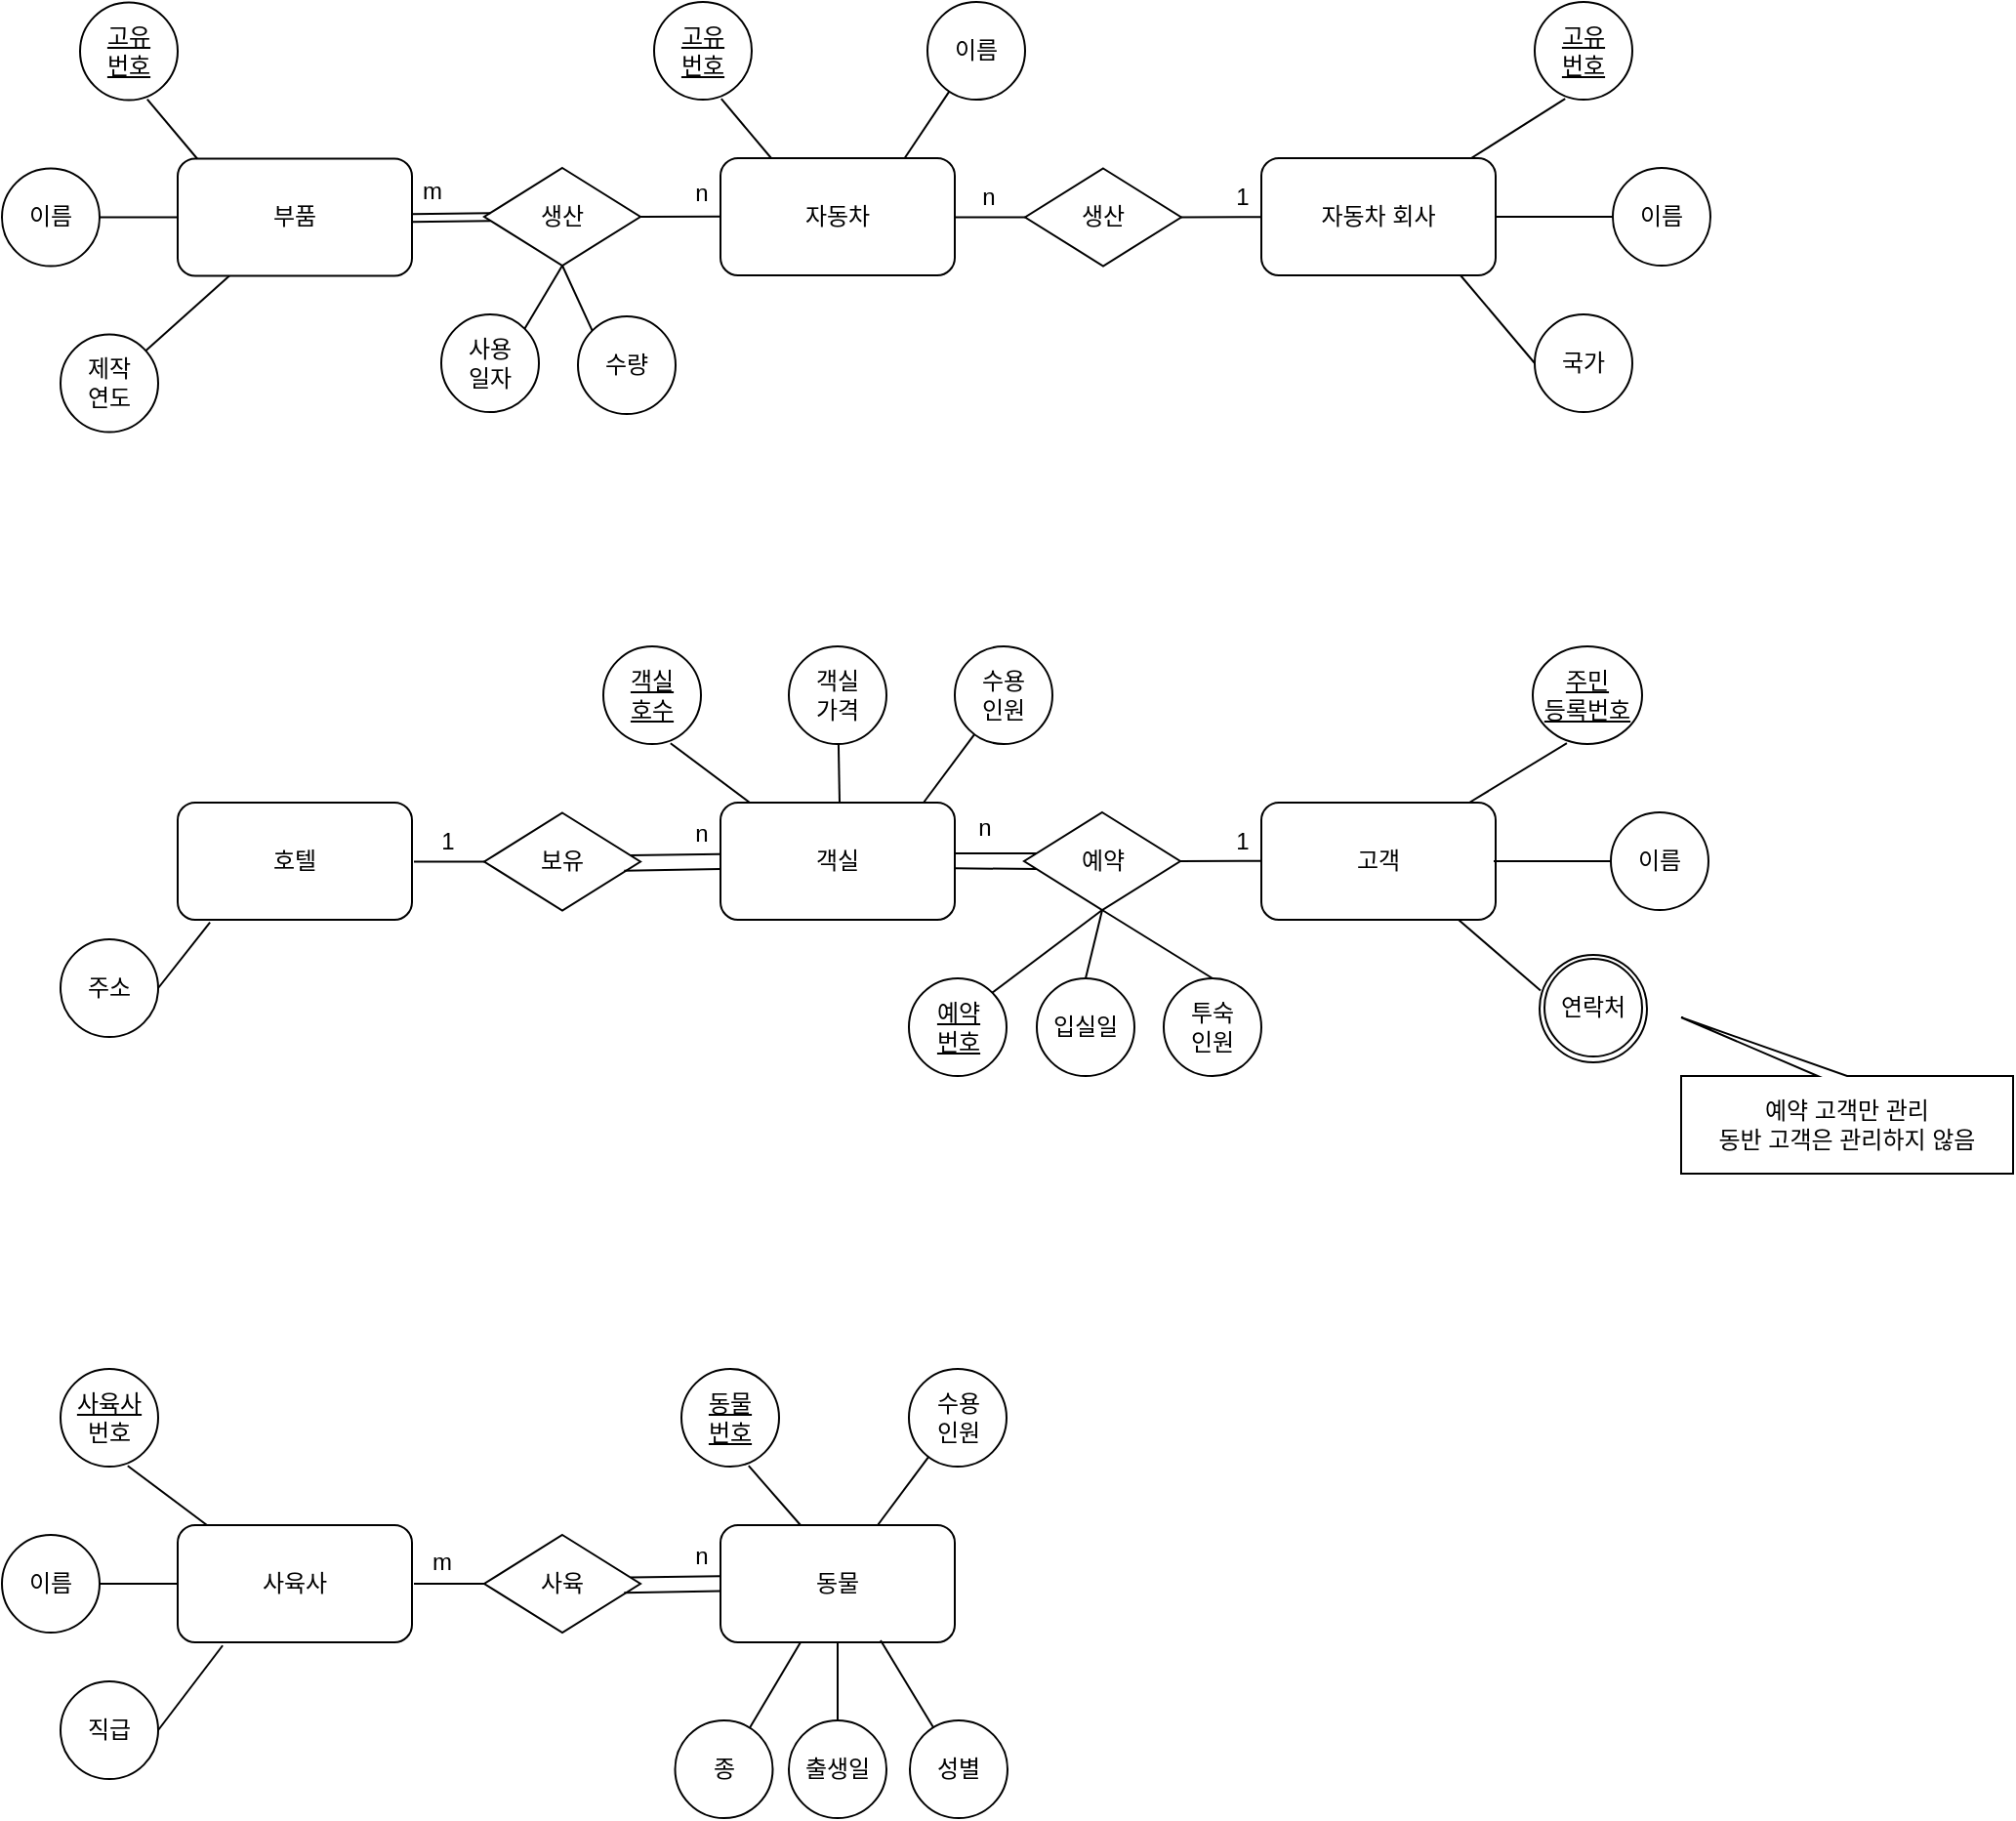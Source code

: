 <mxfile version="13.8.2" type="github">
  <diagram id="6OI7xfDhPmefR2EX4nhi" name="Page-1">
    <mxGraphModel dx="1693" dy="669" grid="1" gridSize="10" guides="1" tooltips="1" connect="1" arrows="1" fold="1" page="1" pageScale="1" pageWidth="827" pageHeight="1169" math="0" shadow="0">
      <root>
        <mxCell id="0" />
        <mxCell id="1" parent="0" />
        <mxCell id="JmjcJuFU0oESs9ChOXzf-144" value="" style="ellipse;whiteSpace=wrap;html=1;aspect=fixed;" vertex="1" parent="1">
          <mxGeometry x="-32.5" y="508" width="55" height="55" as="geometry" />
        </mxCell>
        <mxCell id="JmjcJuFU0oESs9ChOXzf-4" value="부품" style="rounded=1;whiteSpace=wrap;html=1;" vertex="1" parent="1">
          <mxGeometry x="-730" y="100.25" width="120" height="60" as="geometry" />
        </mxCell>
        <mxCell id="JmjcJuFU0oESs9ChOXzf-5" value="자동차 회사" style="rounded=1;whiteSpace=wrap;html=1;" vertex="1" parent="1">
          <mxGeometry x="-175" y="100" width="120" height="60" as="geometry" />
        </mxCell>
        <mxCell id="JmjcJuFU0oESs9ChOXzf-6" value="&lt;u&gt;고유&lt;br&gt;번호&lt;/u&gt;" style="ellipse;whiteSpace=wrap;html=1;" vertex="1" parent="1">
          <mxGeometry x="-780" y="20.25" width="50" height="50" as="geometry" />
        </mxCell>
        <mxCell id="JmjcJuFU0oESs9ChOXzf-7" value="이름" style="ellipse;whiteSpace=wrap;html=1;" vertex="1" parent="1">
          <mxGeometry x="-820" y="105.25" width="50" height="50" as="geometry" />
        </mxCell>
        <mxCell id="JmjcJuFU0oESs9ChOXzf-8" value="제작&lt;br&gt;연도" style="ellipse;whiteSpace=wrap;html=1;" vertex="1" parent="1">
          <mxGeometry x="-790" y="190.25" width="50" height="50" as="geometry" />
        </mxCell>
        <mxCell id="JmjcJuFU0oESs9ChOXzf-9" value="" style="endArrow=none;html=1;entryX=0.688;entryY=0.992;entryDx=0;entryDy=0;entryPerimeter=0;" edge="1" parent="1" target="JmjcJuFU0oESs9ChOXzf-6">
          <mxGeometry width="50" height="50" relative="1" as="geometry">
            <mxPoint x="-720" y="100.25" as="sourcePoint" />
            <mxPoint x="-670" y="50.25" as="targetPoint" />
          </mxGeometry>
        </mxCell>
        <mxCell id="JmjcJuFU0oESs9ChOXzf-12" value="" style="endArrow=none;html=1;entryX=1;entryY=0.5;entryDx=0;entryDy=0;exitX=0;exitY=0.5;exitDx=0;exitDy=0;" edge="1" parent="1" source="JmjcJuFU0oESs9ChOXzf-4" target="JmjcJuFU0oESs9ChOXzf-7">
          <mxGeometry width="50" height="50" relative="1" as="geometry">
            <mxPoint x="-710" y="110.25" as="sourcePoint" />
            <mxPoint x="-730" y="80.25" as="targetPoint" />
          </mxGeometry>
        </mxCell>
        <mxCell id="JmjcJuFU0oESs9ChOXzf-13" value="" style="endArrow=none;html=1;" edge="1" parent="1" source="JmjcJuFU0oESs9ChOXzf-4" target="JmjcJuFU0oESs9ChOXzf-8">
          <mxGeometry width="50" height="50" relative="1" as="geometry">
            <mxPoint x="-720" y="140.25" as="sourcePoint" />
            <mxPoint x="-760" y="140.25" as="targetPoint" />
          </mxGeometry>
        </mxCell>
        <mxCell id="JmjcJuFU0oESs9ChOXzf-14" value="&lt;u&gt;고유&lt;br&gt;번호&lt;/u&gt;" style="ellipse;whiteSpace=wrap;html=1;" vertex="1" parent="1">
          <mxGeometry x="-35" y="20" width="50" height="50" as="geometry" />
        </mxCell>
        <mxCell id="JmjcJuFU0oESs9ChOXzf-15" value="" style="endArrow=none;html=1;entryX=0.312;entryY=0.992;entryDx=0;entryDy=0;entryPerimeter=0;" edge="1" parent="1" target="JmjcJuFU0oESs9ChOXzf-14" source="JmjcJuFU0oESs9ChOXzf-5">
          <mxGeometry width="50" height="50" relative="1" as="geometry">
            <mxPoint x="25" y="100" as="sourcePoint" />
            <mxPoint x="75" y="50" as="targetPoint" />
          </mxGeometry>
        </mxCell>
        <mxCell id="JmjcJuFU0oESs9ChOXzf-16" value="이름" style="ellipse;whiteSpace=wrap;html=1;" vertex="1" parent="1">
          <mxGeometry x="5" y="105" width="50" height="50" as="geometry" />
        </mxCell>
        <mxCell id="JmjcJuFU0oESs9ChOXzf-17" value="" style="endArrow=none;html=1;entryX=0;entryY=0.5;entryDx=0;entryDy=0;exitX=1;exitY=0.5;exitDx=0;exitDy=0;" edge="1" parent="1" target="JmjcJuFU0oESs9ChOXzf-16" source="JmjcJuFU0oESs9ChOXzf-5">
          <mxGeometry width="50" height="50" relative="1" as="geometry">
            <mxPoint x="-14.997" y="190" as="sourcePoint" />
            <mxPoint x="127.52" y="140" as="targetPoint" />
          </mxGeometry>
        </mxCell>
        <mxCell id="JmjcJuFU0oESs9ChOXzf-20" value="국가" style="ellipse;whiteSpace=wrap;html=1;" vertex="1" parent="1">
          <mxGeometry x="-35" y="180" width="50" height="50" as="geometry" />
        </mxCell>
        <mxCell id="JmjcJuFU0oESs9ChOXzf-21" value="" style="endArrow=none;html=1;entryX=0;entryY=0.5;entryDx=0;entryDy=0;exitX=0.85;exitY=1;exitDx=0;exitDy=0;exitPerimeter=0;" edge="1" parent="1" target="JmjcJuFU0oESs9ChOXzf-20" source="JmjcJuFU0oESs9ChOXzf-5">
          <mxGeometry width="50" height="50" relative="1" as="geometry">
            <mxPoint x="-95" y="205" as="sourcePoint" />
            <mxPoint x="87.52" y="215" as="targetPoint" />
          </mxGeometry>
        </mxCell>
        <mxCell id="JmjcJuFU0oESs9ChOXzf-23" value="생산" style="rhombus;whiteSpace=wrap;html=1;" vertex="1" parent="1">
          <mxGeometry x="-296" y="105.25" width="80" height="50" as="geometry" />
        </mxCell>
        <mxCell id="JmjcJuFU0oESs9ChOXzf-24" value="자동차" style="rounded=1;whiteSpace=wrap;html=1;" vertex="1" parent="1">
          <mxGeometry x="-452" y="100" width="120" height="60" as="geometry" />
        </mxCell>
        <mxCell id="JmjcJuFU0oESs9ChOXzf-25" value="&lt;u&gt;고유&lt;br&gt;번호&lt;/u&gt;" style="ellipse;whiteSpace=wrap;html=1;" vertex="1" parent="1">
          <mxGeometry x="-486" y="20" width="50" height="50" as="geometry" />
        </mxCell>
        <mxCell id="JmjcJuFU0oESs9ChOXzf-28" value="" style="endArrow=none;html=1;entryX=0.688;entryY=0.992;entryDx=0;entryDy=0;entryPerimeter=0;" edge="1" parent="1" target="JmjcJuFU0oESs9ChOXzf-25">
          <mxGeometry width="50" height="50" relative="1" as="geometry">
            <mxPoint x="-426" y="100" as="sourcePoint" />
            <mxPoint x="-376" y="50" as="targetPoint" />
          </mxGeometry>
        </mxCell>
        <mxCell id="JmjcJuFU0oESs9ChOXzf-33" value="이름" style="ellipse;whiteSpace=wrap;html=1;" vertex="1" parent="1">
          <mxGeometry x="-346" y="20" width="50" height="50" as="geometry" />
        </mxCell>
        <mxCell id="JmjcJuFU0oESs9ChOXzf-34" value="" style="endArrow=none;html=1;" edge="1" parent="1" target="JmjcJuFU0oESs9ChOXzf-33">
          <mxGeometry width="50" height="50" relative="1" as="geometry">
            <mxPoint x="-357.684" y="100" as="sourcePoint" />
            <mxPoint x="-292" y="-15" as="targetPoint" />
          </mxGeometry>
        </mxCell>
        <mxCell id="JmjcJuFU0oESs9ChOXzf-42" value="" style="endArrow=none;html=1;entryX=1;entryY=0.5;entryDx=0;entryDy=0;" edge="1" parent="1" source="JmjcJuFU0oESs9ChOXzf-5" target="JmjcJuFU0oESs9ChOXzf-23">
          <mxGeometry width="50" height="50" relative="1" as="geometry">
            <mxPoint x="-99" y="105.25" as="sourcePoint" />
            <mxPoint x="-185" y="45.25" as="targetPoint" />
          </mxGeometry>
        </mxCell>
        <mxCell id="JmjcJuFU0oESs9ChOXzf-49" value="" style="endArrow=none;html=1;entryX=0;entryY=0.5;entryDx=0;entryDy=0;" edge="1" parent="1" target="JmjcJuFU0oESs9ChOXzf-23">
          <mxGeometry width="50" height="50" relative="1" as="geometry">
            <mxPoint x="-332" y="130.25" as="sourcePoint" />
            <mxPoint x="-282" y="80.25" as="targetPoint" />
          </mxGeometry>
        </mxCell>
        <mxCell id="JmjcJuFU0oESs9ChOXzf-50" value="n" style="text;html=1;align=center;verticalAlign=middle;resizable=0;points=[];autosize=1;" vertex="1" parent="1">
          <mxGeometry x="-325" y="110.25" width="20" height="20" as="geometry" />
        </mxCell>
        <mxCell id="JmjcJuFU0oESs9ChOXzf-51" value="1" style="text;html=1;align=center;verticalAlign=middle;resizable=0;points=[];autosize=1;" vertex="1" parent="1">
          <mxGeometry x="-195" y="110.25" width="20" height="20" as="geometry" />
        </mxCell>
        <mxCell id="JmjcJuFU0oESs9ChOXzf-52" value="생산" style="rhombus;whiteSpace=wrap;html=1;" vertex="1" parent="1">
          <mxGeometry x="-573" y="105" width="80" height="50" as="geometry" />
        </mxCell>
        <mxCell id="JmjcJuFU0oESs9ChOXzf-53" value="" style="endArrow=none;html=1;entryX=1;entryY=0.5;entryDx=0;entryDy=0;" edge="1" parent="1" target="JmjcJuFU0oESs9ChOXzf-52">
          <mxGeometry width="50" height="50" relative="1" as="geometry">
            <mxPoint x="-452" y="129.899" as="sourcePoint" />
            <mxPoint x="-462" y="45" as="targetPoint" />
          </mxGeometry>
        </mxCell>
        <mxCell id="JmjcJuFU0oESs9ChOXzf-55" value="m" style="text;html=1;align=center;verticalAlign=middle;resizable=0;points=[];autosize=1;" vertex="1" parent="1">
          <mxGeometry x="-615" y="107.25" width="30" height="20" as="geometry" />
        </mxCell>
        <mxCell id="JmjcJuFU0oESs9ChOXzf-56" value="n" style="text;html=1;align=center;verticalAlign=middle;resizable=0;points=[];autosize=1;" vertex="1" parent="1">
          <mxGeometry x="-472" y="108" width="20" height="20" as="geometry" />
        </mxCell>
        <mxCell id="JmjcJuFU0oESs9ChOXzf-57" value="사용&lt;br&gt;일자" style="ellipse;whiteSpace=wrap;html=1;" vertex="1" parent="1">
          <mxGeometry x="-595" y="180" width="50" height="50" as="geometry" />
        </mxCell>
        <mxCell id="JmjcJuFU0oESs9ChOXzf-58" value="" style="endArrow=none;html=1;exitX=0.5;exitY=1;exitDx=0;exitDy=0;entryX=1;entryY=0;entryDx=0;entryDy=0;" edge="1" parent="1" target="JmjcJuFU0oESs9ChOXzf-57" source="JmjcJuFU0oESs9ChOXzf-52">
          <mxGeometry width="50" height="50" relative="1" as="geometry">
            <mxPoint x="-535" y="260" as="sourcePoint" />
            <mxPoint x="-555" y="180.25" as="targetPoint" />
          </mxGeometry>
        </mxCell>
        <mxCell id="JmjcJuFU0oESs9ChOXzf-59" value="수량" style="ellipse;whiteSpace=wrap;html=1;" vertex="1" parent="1">
          <mxGeometry x="-525" y="181" width="50" height="50" as="geometry" />
        </mxCell>
        <mxCell id="JmjcJuFU0oESs9ChOXzf-60" value="" style="endArrow=none;html=1;exitX=0.5;exitY=1;exitDx=0;exitDy=0;entryX=0;entryY=0;entryDx=0;entryDy=0;" edge="1" parent="1" target="JmjcJuFU0oESs9ChOXzf-59" source="JmjcJuFU0oESs9ChOXzf-52">
          <mxGeometry width="50" height="50" relative="1" as="geometry">
            <mxPoint x="-463" y="160" as="sourcePoint" />
            <mxPoint x="-485" y="185.25" as="targetPoint" />
          </mxGeometry>
        </mxCell>
        <mxCell id="JmjcJuFU0oESs9ChOXzf-97" value="호텔" style="rounded=1;whiteSpace=wrap;html=1;" vertex="1" parent="1">
          <mxGeometry x="-730" y="430" width="120" height="60" as="geometry" />
        </mxCell>
        <mxCell id="JmjcJuFU0oESs9ChOXzf-98" value="&lt;u&gt;사육사&lt;br&gt;&lt;/u&gt;번호" style="ellipse;whiteSpace=wrap;html=1;" vertex="1" parent="1">
          <mxGeometry x="-790" y="720" width="50" height="50" as="geometry" />
        </mxCell>
        <mxCell id="JmjcJuFU0oESs9ChOXzf-99" value="주소" style="ellipse;whiteSpace=wrap;html=1;" vertex="1" parent="1">
          <mxGeometry x="-790" y="500" width="50" height="50" as="geometry" />
        </mxCell>
        <mxCell id="JmjcJuFU0oESs9ChOXzf-100" value="" style="endArrow=none;html=1;entryX=0.688;entryY=0.992;entryDx=0;entryDy=0;entryPerimeter=0;" edge="1" parent="1" target="JmjcJuFU0oESs9ChOXzf-98">
          <mxGeometry width="50" height="50" relative="1" as="geometry">
            <mxPoint x="-715" y="800" as="sourcePoint" />
            <mxPoint x="-665" y="750" as="targetPoint" />
          </mxGeometry>
        </mxCell>
        <mxCell id="JmjcJuFU0oESs9ChOXzf-101" value="" style="endArrow=none;html=1;entryX=1;entryY=0.5;entryDx=0;entryDy=0;exitX=0.138;exitY=1.021;exitDx=0;exitDy=0;exitPerimeter=0;" edge="1" parent="1" target="JmjcJuFU0oESs9ChOXzf-99" source="JmjcJuFU0oESs9ChOXzf-97">
          <mxGeometry width="50" height="50" relative="1" as="geometry">
            <mxPoint x="-725" y="460" as="sourcePoint" />
            <mxPoint x="-725" y="410" as="targetPoint" />
          </mxGeometry>
        </mxCell>
        <mxCell id="JmjcJuFU0oESs9ChOXzf-104" value="객실" style="rounded=1;whiteSpace=wrap;html=1;" vertex="1" parent="1">
          <mxGeometry x="-452" y="430" width="120" height="60" as="geometry" />
        </mxCell>
        <mxCell id="JmjcJuFU0oESs9ChOXzf-105" value="&lt;u&gt;객실&lt;br&gt;호수&lt;br&gt;&lt;/u&gt;" style="ellipse;whiteSpace=wrap;html=1;" vertex="1" parent="1">
          <mxGeometry x="-512" y="350" width="50" height="50" as="geometry" />
        </mxCell>
        <mxCell id="JmjcJuFU0oESs9ChOXzf-106" value="수용&lt;br&gt;인원" style="ellipse;whiteSpace=wrap;html=1;" vertex="1" parent="1">
          <mxGeometry x="-332" y="350" width="50" height="50" as="geometry" />
        </mxCell>
        <mxCell id="JmjcJuFU0oESs9ChOXzf-107" value="" style="endArrow=none;html=1;entryX=0.688;entryY=0.992;entryDx=0;entryDy=0;entryPerimeter=0;" edge="1" parent="1" target="JmjcJuFU0oESs9ChOXzf-105">
          <mxGeometry width="50" height="50" relative="1" as="geometry">
            <mxPoint x="-437" y="430" as="sourcePoint" />
            <mxPoint x="-387" y="380" as="targetPoint" />
          </mxGeometry>
        </mxCell>
        <mxCell id="JmjcJuFU0oESs9ChOXzf-108" value="" style="endArrow=none;html=1;exitX=0.75;exitY=0;exitDx=0;exitDy=0;" edge="1" parent="1" target="JmjcJuFU0oESs9ChOXzf-106">
          <mxGeometry width="50" height="50" relative="1" as="geometry">
            <mxPoint x="-348.0" y="430" as="sourcePoint" />
            <mxPoint x="-326" y="400" as="targetPoint" />
          </mxGeometry>
        </mxCell>
        <mxCell id="JmjcJuFU0oESs9ChOXzf-109" value="객실&lt;br&gt;가격" style="ellipse;whiteSpace=wrap;html=1;" vertex="1" parent="1">
          <mxGeometry x="-417" y="350" width="50" height="50" as="geometry" />
        </mxCell>
        <mxCell id="JmjcJuFU0oESs9ChOXzf-110" value="" style="endArrow=none;html=1;exitX=0.75;exitY=0;exitDx=0;exitDy=0;" edge="1" parent="1" target="JmjcJuFU0oESs9ChOXzf-109">
          <mxGeometry width="50" height="50" relative="1" as="geometry">
            <mxPoint x="-391.0" y="430" as="sourcePoint" />
            <mxPoint x="-369" y="400" as="targetPoint" />
          </mxGeometry>
        </mxCell>
        <mxCell id="JmjcJuFU0oESs9ChOXzf-111" value="보유" style="rhombus;whiteSpace=wrap;html=1;" vertex="1" parent="1">
          <mxGeometry x="-573" y="435.25" width="80" height="50" as="geometry" />
        </mxCell>
        <mxCell id="JmjcJuFU0oESs9ChOXzf-112" value="" style="endArrow=none;html=1;exitX=-0.001;exitY=0.439;exitDx=0;exitDy=0;exitPerimeter=0;" edge="1" parent="1" source="JmjcJuFU0oESs9ChOXzf-104">
          <mxGeometry width="50" height="50" relative="1" as="geometry">
            <mxPoint x="-452" y="460.149" as="sourcePoint" />
            <mxPoint x="-498" y="457" as="targetPoint" />
          </mxGeometry>
        </mxCell>
        <mxCell id="JmjcJuFU0oESs9ChOXzf-114" value="" style="endArrow=none;html=1;entryX=0;entryY=0.5;entryDx=0;entryDy=0;" edge="1" parent="1" target="JmjcJuFU0oESs9ChOXzf-111">
          <mxGeometry width="50" height="50" relative="1" as="geometry">
            <mxPoint x="-609.0" y="460.25" as="sourcePoint" />
            <mxPoint x="-559" y="410.25" as="targetPoint" />
          </mxGeometry>
        </mxCell>
        <mxCell id="JmjcJuFU0oESs9ChOXzf-115" value="1" style="text;html=1;align=center;verticalAlign=middle;resizable=0;points=[];autosize=1;" vertex="1" parent="1">
          <mxGeometry x="-602" y="440.25" width="20" height="20" as="geometry" />
        </mxCell>
        <mxCell id="JmjcJuFU0oESs9ChOXzf-116" value="n" style="text;html=1;align=center;verticalAlign=middle;resizable=0;points=[];autosize=1;" vertex="1" parent="1">
          <mxGeometry x="-472" y="436" width="20" height="20" as="geometry" />
        </mxCell>
        <mxCell id="JmjcJuFU0oESs9ChOXzf-119" value="" style="endArrow=none;html=1;exitX=0.908;exitY=0.593;exitDx=0;exitDy=0;exitPerimeter=0;" edge="1" parent="1">
          <mxGeometry width="50" height="50" relative="1" as="geometry">
            <mxPoint x="-501.36" y="464.9" as="sourcePoint" />
            <mxPoint x="-452" y="464" as="targetPoint" />
          </mxGeometry>
        </mxCell>
        <mxCell id="JmjcJuFU0oESs9ChOXzf-123" value="" style="endArrow=none;html=1;entryX=0.124;entryY=1.071;entryDx=0;entryDy=0;entryPerimeter=0;exitX=0.028;exitY=0.463;exitDx=0;exitDy=0;exitPerimeter=0;" edge="1" parent="1">
          <mxGeometry width="50" height="50" relative="1" as="geometry">
            <mxPoint x="-569.76" y="128.15" as="sourcePoint" />
            <mxPoint x="-610.28" y="128.67" as="targetPoint" />
          </mxGeometry>
        </mxCell>
        <mxCell id="JmjcJuFU0oESs9ChOXzf-124" value="" style="endArrow=none;html=1;entryX=0.124;entryY=1.071;entryDx=0;entryDy=0;entryPerimeter=0;exitX=0.028;exitY=0.463;exitDx=0;exitDy=0;exitPerimeter=0;" edge="1" parent="1">
          <mxGeometry width="50" height="50" relative="1" as="geometry">
            <mxPoint x="-569.76" y="132.15" as="sourcePoint" />
            <mxPoint x="-610.28" y="132.67" as="targetPoint" />
          </mxGeometry>
        </mxCell>
        <mxCell id="JmjcJuFU0oESs9ChOXzf-125" value="고객" style="rounded=1;whiteSpace=wrap;html=1;" vertex="1" parent="1">
          <mxGeometry x="-175" y="430" width="120" height="60" as="geometry" />
        </mxCell>
        <mxCell id="JmjcJuFU0oESs9ChOXzf-126" value="&lt;u&gt;주민&lt;br&gt;등록번호&lt;/u&gt;" style="ellipse;whiteSpace=wrap;html=1;" vertex="1" parent="1">
          <mxGeometry x="-36" y="350" width="56" height="50" as="geometry" />
        </mxCell>
        <mxCell id="JmjcJuFU0oESs9ChOXzf-127" value="" style="endArrow=none;html=1;entryX=0.312;entryY=0.992;entryDx=0;entryDy=0;entryPerimeter=0;" edge="1" parent="1" target="JmjcJuFU0oESs9ChOXzf-126">
          <mxGeometry width="50" height="50" relative="1" as="geometry">
            <mxPoint x="-68.517" y="430" as="sourcePoint" />
            <mxPoint x="74" y="380" as="targetPoint" />
          </mxGeometry>
        </mxCell>
        <mxCell id="JmjcJuFU0oESs9ChOXzf-128" value="이름" style="ellipse;whiteSpace=wrap;html=1;" vertex="1" parent="1">
          <mxGeometry x="4" y="435" width="50" height="50" as="geometry" />
        </mxCell>
        <mxCell id="JmjcJuFU0oESs9ChOXzf-129" value="" style="endArrow=none;html=1;entryX=0;entryY=0.5;entryDx=0;entryDy=0;exitX=1;exitY=0.5;exitDx=0;exitDy=0;" edge="1" parent="1" target="JmjcJuFU0oESs9ChOXzf-128">
          <mxGeometry width="50" height="50" relative="1" as="geometry">
            <mxPoint x="-56" y="460" as="sourcePoint" />
            <mxPoint x="126.52" y="470" as="targetPoint" />
          </mxGeometry>
        </mxCell>
        <mxCell id="JmjcJuFU0oESs9ChOXzf-130" value="연락처" style="ellipse;whiteSpace=wrap;html=1;" vertex="1" parent="1">
          <mxGeometry x="-30" y="510" width="50" height="50" as="geometry" />
        </mxCell>
        <mxCell id="JmjcJuFU0oESs9ChOXzf-131" value="" style="endArrow=none;html=1;entryX=-0.04;entryY=0.326;entryDx=0;entryDy=0;exitX=0.85;exitY=1;exitDx=0;exitDy=0;exitPerimeter=0;entryPerimeter=0;" edge="1" parent="1" target="JmjcJuFU0oESs9ChOXzf-130">
          <mxGeometry width="50" height="50" relative="1" as="geometry">
            <mxPoint x="-74" y="490" as="sourcePoint" />
            <mxPoint x="86.52" y="545" as="targetPoint" />
          </mxGeometry>
        </mxCell>
        <mxCell id="JmjcJuFU0oESs9ChOXzf-132" value="예약" style="rhombus;whiteSpace=wrap;html=1;" vertex="1" parent="1">
          <mxGeometry x="-296.5" y="435" width="80" height="50" as="geometry" />
        </mxCell>
        <mxCell id="JmjcJuFU0oESs9ChOXzf-133" value="" style="endArrow=none;html=1;entryX=1;entryY=0.5;entryDx=0;entryDy=0;" edge="1" parent="1" target="JmjcJuFU0oESs9ChOXzf-132">
          <mxGeometry width="50" height="50" relative="1" as="geometry">
            <mxPoint x="-175.5" y="459.899" as="sourcePoint" />
            <mxPoint x="-185.5" y="375" as="targetPoint" />
          </mxGeometry>
        </mxCell>
        <mxCell id="JmjcJuFU0oESs9ChOXzf-134" value="" style="endArrow=none;html=1;" edge="1" parent="1">
          <mxGeometry width="50" height="50" relative="1" as="geometry">
            <mxPoint x="-332" y="456" as="sourcePoint" />
            <mxPoint x="-290" y="456" as="targetPoint" />
          </mxGeometry>
        </mxCell>
        <mxCell id="JmjcJuFU0oESs9ChOXzf-135" value="n" style="text;html=1;align=center;verticalAlign=middle;resizable=0;points=[];autosize=1;" vertex="1" parent="1">
          <mxGeometry x="-327.5" y="433" width="20" height="20" as="geometry" />
        </mxCell>
        <mxCell id="JmjcJuFU0oESs9ChOXzf-136" value="1" style="text;html=1;align=center;verticalAlign=middle;resizable=0;points=[];autosize=1;" vertex="1" parent="1">
          <mxGeometry x="-195.5" y="440" width="20" height="20" as="geometry" />
        </mxCell>
        <mxCell id="JmjcJuFU0oESs9ChOXzf-137" value="&lt;u&gt;예약&lt;br&gt;번호&lt;/u&gt;" style="ellipse;whiteSpace=wrap;html=1;" vertex="1" parent="1">
          <mxGeometry x="-355.5" y="520" width="50" height="50" as="geometry" />
        </mxCell>
        <mxCell id="JmjcJuFU0oESs9ChOXzf-138" value="" style="endArrow=none;html=1;exitX=0.5;exitY=1;exitDx=0;exitDy=0;entryX=1;entryY=0;entryDx=0;entryDy=0;" edge="1" parent="1" target="JmjcJuFU0oESs9ChOXzf-137">
          <mxGeometry width="50" height="50" relative="1" as="geometry">
            <mxPoint x="-256.5" y="485" as="sourcePoint" />
            <mxPoint x="-278.5" y="510.25" as="targetPoint" />
          </mxGeometry>
        </mxCell>
        <mxCell id="JmjcJuFU0oESs9ChOXzf-139" value="입실일" style="ellipse;whiteSpace=wrap;html=1;" vertex="1" parent="1">
          <mxGeometry x="-290" y="520" width="50" height="50" as="geometry" />
        </mxCell>
        <mxCell id="JmjcJuFU0oESs9ChOXzf-140" value="" style="endArrow=none;html=1;exitX=0.5;exitY=1;exitDx=0;exitDy=0;entryX=0.5;entryY=0;entryDx=0;entryDy=0;" edge="1" parent="1" target="JmjcJuFU0oESs9ChOXzf-139">
          <mxGeometry width="50" height="50" relative="1" as="geometry">
            <mxPoint x="-256.5" y="485" as="sourcePoint" />
            <mxPoint x="-208.5" y="515.25" as="targetPoint" />
          </mxGeometry>
        </mxCell>
        <mxCell id="JmjcJuFU0oESs9ChOXzf-141" value="투숙&lt;br&gt;인원" style="ellipse;whiteSpace=wrap;html=1;" vertex="1" parent="1">
          <mxGeometry x="-225" y="520" width="50" height="50" as="geometry" />
        </mxCell>
        <mxCell id="JmjcJuFU0oESs9ChOXzf-142" value="" style="endArrow=none;html=1;exitX=0.5;exitY=1;exitDx=0;exitDy=0;entryX=0.5;entryY=0;entryDx=0;entryDy=0;" edge="1" parent="1" target="JmjcJuFU0oESs9ChOXzf-141" source="JmjcJuFU0oESs9ChOXzf-132">
          <mxGeometry width="50" height="50" relative="1" as="geometry">
            <mxPoint x="-191" y="485" as="sourcePoint" />
            <mxPoint x="-143" y="515.25" as="targetPoint" />
          </mxGeometry>
        </mxCell>
        <mxCell id="JmjcJuFU0oESs9ChOXzf-143" value="" style="endArrow=none;html=1;entryX=0.081;entryY=0.58;entryDx=0;entryDy=0;entryPerimeter=0;exitX=1.003;exitY=0.561;exitDx=0;exitDy=0;exitPerimeter=0;" edge="1" parent="1" source="JmjcJuFU0oESs9ChOXzf-104" target="JmjcJuFU0oESs9ChOXzf-132">
          <mxGeometry width="50" height="50" relative="1" as="geometry">
            <mxPoint x="-332.5" y="465" as="sourcePoint" />
            <mxPoint x="-300" y="464" as="targetPoint" />
          </mxGeometry>
        </mxCell>
        <mxCell id="JmjcJuFU0oESs9ChOXzf-147" value="" style="shape=callout;whiteSpace=wrap;html=1;perimeter=calloutPerimeter;position2=1;rotation=-180;base=15;" vertex="1" parent="1">
          <mxGeometry x="40" y="540" width="170" height="80" as="geometry" />
        </mxCell>
        <mxCell id="JmjcJuFU0oESs9ChOXzf-148" value="예약 고객만 관리&lt;br&gt;동반 고객은 관리하지 않음" style="text;html=1;strokeColor=none;fillColor=none;align=center;verticalAlign=middle;whiteSpace=wrap;rounded=0;" vertex="1" parent="1">
          <mxGeometry x="40" y="585" width="170" height="20" as="geometry" />
        </mxCell>
        <mxCell id="JmjcJuFU0oESs9ChOXzf-149" value="사육사" style="rounded=1;whiteSpace=wrap;html=1;" vertex="1" parent="1">
          <mxGeometry x="-730" y="800" width="120" height="60" as="geometry" />
        </mxCell>
        <mxCell id="JmjcJuFU0oESs9ChOXzf-150" value="이름" style="ellipse;whiteSpace=wrap;html=1;" vertex="1" parent="1">
          <mxGeometry x="-820" y="805" width="50" height="50" as="geometry" />
        </mxCell>
        <mxCell id="JmjcJuFU0oESs9ChOXzf-151" value="" style="endArrow=none;html=1;entryX=1;entryY=0.5;entryDx=0;entryDy=0;exitX=0;exitY=0.5;exitDx=0;exitDy=0;" edge="1" parent="1" target="JmjcJuFU0oESs9ChOXzf-150" source="JmjcJuFU0oESs9ChOXzf-149">
          <mxGeometry width="50" height="50" relative="1" as="geometry">
            <mxPoint x="-745" y="880" as="sourcePoint" />
            <mxPoint x="-695" y="830" as="targetPoint" />
          </mxGeometry>
        </mxCell>
        <mxCell id="JmjcJuFU0oESs9ChOXzf-152" value="직급" style="ellipse;whiteSpace=wrap;html=1;" vertex="1" parent="1">
          <mxGeometry x="-790" y="880" width="50" height="50" as="geometry" />
        </mxCell>
        <mxCell id="JmjcJuFU0oESs9ChOXzf-153" value="" style="endArrow=none;html=1;entryX=1;entryY=0.5;entryDx=0;entryDy=0;exitX=0.192;exitY=1.027;exitDx=0;exitDy=0;exitPerimeter=0;" edge="1" parent="1" target="JmjcJuFU0oESs9ChOXzf-152" source="JmjcJuFU0oESs9ChOXzf-149">
          <mxGeometry width="50" height="50" relative="1" as="geometry">
            <mxPoint x="-700" y="905" as="sourcePoint" />
            <mxPoint x="-665" y="905" as="targetPoint" />
          </mxGeometry>
        </mxCell>
        <mxCell id="JmjcJuFU0oESs9ChOXzf-154" value="동물" style="rounded=1;whiteSpace=wrap;html=1;" vertex="1" parent="1">
          <mxGeometry x="-452" y="800" width="120" height="60" as="geometry" />
        </mxCell>
        <mxCell id="JmjcJuFU0oESs9ChOXzf-155" value="&lt;u&gt;동물&lt;br&gt;번호&lt;br&gt;&lt;/u&gt;" style="ellipse;whiteSpace=wrap;html=1;" vertex="1" parent="1">
          <mxGeometry x="-472" y="720" width="50" height="50" as="geometry" />
        </mxCell>
        <mxCell id="JmjcJuFU0oESs9ChOXzf-156" value="수용&lt;br&gt;인원" style="ellipse;whiteSpace=wrap;html=1;" vertex="1" parent="1">
          <mxGeometry x="-355.5" y="720" width="50" height="50" as="geometry" />
        </mxCell>
        <mxCell id="JmjcJuFU0oESs9ChOXzf-157" value="" style="endArrow=none;html=1;entryX=0.688;entryY=0.992;entryDx=0;entryDy=0;entryPerimeter=0;" edge="1" parent="1" target="JmjcJuFU0oESs9ChOXzf-155">
          <mxGeometry width="50" height="50" relative="1" as="geometry">
            <mxPoint x="-411" y="800" as="sourcePoint" />
            <mxPoint x="-361" y="750" as="targetPoint" />
          </mxGeometry>
        </mxCell>
        <mxCell id="JmjcJuFU0oESs9ChOXzf-158" value="" style="endArrow=none;html=1;exitX=0.75;exitY=0;exitDx=0;exitDy=0;" edge="1" parent="1" target="JmjcJuFU0oESs9ChOXzf-156">
          <mxGeometry width="50" height="50" relative="1" as="geometry">
            <mxPoint x="-371.5" y="800" as="sourcePoint" />
            <mxPoint x="-349.5" y="770" as="targetPoint" />
          </mxGeometry>
        </mxCell>
        <mxCell id="JmjcJuFU0oESs9ChOXzf-163" value="종" style="ellipse;whiteSpace=wrap;html=1;" vertex="1" parent="1">
          <mxGeometry x="-475.25" y="900" width="50" height="50" as="geometry" />
        </mxCell>
        <mxCell id="JmjcJuFU0oESs9ChOXzf-164" value="출생일" style="ellipse;whiteSpace=wrap;html=1;" vertex="1" parent="1">
          <mxGeometry x="-417" y="900" width="50" height="50" as="geometry" />
        </mxCell>
        <mxCell id="JmjcJuFU0oESs9ChOXzf-165" value="" style="endArrow=none;html=1;entryX=0.768;entryY=0.07;entryDx=0;entryDy=0;entryPerimeter=0;" edge="1" parent="1" target="JmjcJuFU0oESs9ChOXzf-163">
          <mxGeometry width="50" height="50" relative="1" as="geometry">
            <mxPoint x="-411" y="860" as="sourcePoint" />
            <mxPoint x="-440" y="910" as="targetPoint" />
          </mxGeometry>
        </mxCell>
        <mxCell id="JmjcJuFU0oESs9ChOXzf-166" value="" style="endArrow=none;html=1;exitX=0.5;exitY=1;exitDx=0;exitDy=0;" edge="1" parent="1" target="JmjcJuFU0oESs9ChOXzf-164" source="JmjcJuFU0oESs9ChOXzf-154">
          <mxGeometry width="50" height="50" relative="1" as="geometry">
            <mxPoint x="-431.854" y="860" as="sourcePoint" />
            <mxPoint x="-410.75" y="970" as="targetPoint" />
          </mxGeometry>
        </mxCell>
        <mxCell id="JmjcJuFU0oESs9ChOXzf-167" value="성별" style="ellipse;whiteSpace=wrap;html=1;" vertex="1" parent="1">
          <mxGeometry x="-355" y="900" width="50" height="50" as="geometry" />
        </mxCell>
        <mxCell id="JmjcJuFU0oESs9ChOXzf-168" value="" style="endArrow=none;html=1;" edge="1" parent="1" target="JmjcJuFU0oESs9ChOXzf-167">
          <mxGeometry width="50" height="50" relative="1" as="geometry">
            <mxPoint x="-370" y="859" as="sourcePoint" />
            <mxPoint x="-348.75" y="970" as="targetPoint" />
          </mxGeometry>
        </mxCell>
        <mxCell id="JmjcJuFU0oESs9ChOXzf-169" value="사육" style="rhombus;whiteSpace=wrap;html=1;" vertex="1" parent="1">
          <mxGeometry x="-573" y="805" width="80" height="50" as="geometry" />
        </mxCell>
        <mxCell id="JmjcJuFU0oESs9ChOXzf-170" value="" style="endArrow=none;html=1;exitX=-0.001;exitY=0.439;exitDx=0;exitDy=0;exitPerimeter=0;" edge="1" parent="1">
          <mxGeometry width="50" height="50" relative="1" as="geometry">
            <mxPoint x="-452.12" y="826.09" as="sourcePoint" />
            <mxPoint x="-498" y="826.75" as="targetPoint" />
          </mxGeometry>
        </mxCell>
        <mxCell id="JmjcJuFU0oESs9ChOXzf-171" value="" style="endArrow=none;html=1;entryX=0;entryY=0.5;entryDx=0;entryDy=0;" edge="1" parent="1" target="JmjcJuFU0oESs9ChOXzf-169">
          <mxGeometry width="50" height="50" relative="1" as="geometry">
            <mxPoint x="-609.0" y="830" as="sourcePoint" />
            <mxPoint x="-559" y="780" as="targetPoint" />
          </mxGeometry>
        </mxCell>
        <mxCell id="JmjcJuFU0oESs9ChOXzf-172" value="m" style="text;html=1;align=center;verticalAlign=middle;resizable=0;points=[];autosize=1;" vertex="1" parent="1">
          <mxGeometry x="-610" y="809" width="30" height="20" as="geometry" />
        </mxCell>
        <mxCell id="JmjcJuFU0oESs9ChOXzf-173" value="n" style="text;html=1;align=center;verticalAlign=middle;resizable=0;points=[];autosize=1;" vertex="1" parent="1">
          <mxGeometry x="-472" y="805.75" width="20" height="20" as="geometry" />
        </mxCell>
        <mxCell id="JmjcJuFU0oESs9ChOXzf-174" value="" style="endArrow=none;html=1;exitX=0.908;exitY=0.593;exitDx=0;exitDy=0;exitPerimeter=0;" edge="1" parent="1">
          <mxGeometry width="50" height="50" relative="1" as="geometry">
            <mxPoint x="-501.36" y="834.65" as="sourcePoint" />
            <mxPoint x="-452" y="833.75" as="targetPoint" />
          </mxGeometry>
        </mxCell>
      </root>
    </mxGraphModel>
  </diagram>
</mxfile>
